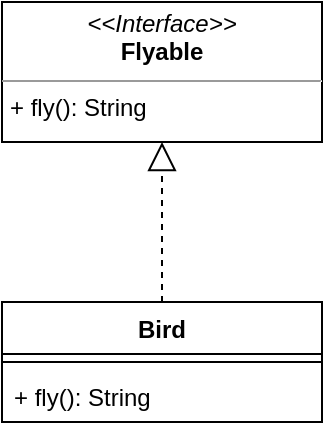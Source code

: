 <mxfile>
    <diagram id="NsHTWfukbhEVUvkgvDW2" name="Bird_1">
        <mxGraphModel dx="575" dy="322" grid="1" gridSize="10" guides="1" tooltips="1" connect="1" arrows="1" fold="1" page="1" pageScale="1" pageWidth="827" pageHeight="1169" math="0" shadow="0">
            <root>
                <mxCell id="0"/>
                <mxCell id="1" parent="0"/>
                <mxCell id="2" value="Bird" style="swimlane;fontStyle=1;align=center;verticalAlign=top;childLayout=stackLayout;horizontal=1;startSize=26;horizontalStack=0;resizeParent=1;resizeParentMax=0;resizeLast=0;collapsible=1;marginBottom=0;" parent="1" vertex="1">
                    <mxGeometry x="400" y="200" width="160" height="60" as="geometry"/>
                </mxCell>
                <mxCell id="4" value="" style="line;strokeWidth=1;fillColor=none;align=left;verticalAlign=middle;spacingTop=-1;spacingLeft=3;spacingRight=3;rotatable=0;labelPosition=right;points=[];portConstraint=eastwest;" parent="2" vertex="1">
                    <mxGeometry y="26" width="160" height="8" as="geometry"/>
                </mxCell>
                <mxCell id="5" value="+ fly(): String" style="text;strokeColor=none;fillColor=none;align=left;verticalAlign=top;spacingLeft=4;spacingRight=4;overflow=hidden;rotatable=0;points=[[0,0.5],[1,0.5]];portConstraint=eastwest;" parent="2" vertex="1">
                    <mxGeometry y="34" width="160" height="26" as="geometry"/>
                </mxCell>
                <mxCell id="6" value="&lt;p style=&quot;margin: 0px ; margin-top: 4px ; text-align: center&quot;&gt;&lt;i&gt;&amp;lt;&amp;lt;Interface&amp;gt;&amp;gt;&lt;/i&gt;&lt;br&gt;&lt;b&gt;Flyable&lt;/b&gt;&lt;/p&gt;&lt;hr size=&quot;1&quot;&gt;&lt;p style=&quot;margin: 0px ; margin-left: 4px&quot;&gt;+ fly(): String&lt;br&gt;&lt;br&gt;&lt;/p&gt;" style="verticalAlign=top;align=left;overflow=fill;fontSize=12;fontFamily=Helvetica;html=1;" parent="1" vertex="1">
                    <mxGeometry x="400" y="50" width="160" height="70" as="geometry"/>
                </mxCell>
                <mxCell id="7" value="" style="endArrow=block;dashed=1;endFill=0;endSize=12;html=1;exitX=0.5;exitY=0;exitDx=0;exitDy=0;entryX=0.5;entryY=1;entryDx=0;entryDy=0;" parent="1" source="2" target="6" edge="1">
                    <mxGeometry width="160" relative="1" as="geometry">
                        <mxPoint x="470" y="160" as="sourcePoint"/>
                        <mxPoint x="630" y="160" as="targetPoint"/>
                    </mxGeometry>
                </mxCell>
            </root>
        </mxGraphModel>
    </diagram>
    <diagram name="Bird_2" id="KFa1Vl0rteYsN55WDy4o">
        <mxGraphModel dx="719" dy="403" grid="1" gridSize="10" guides="1" tooltips="1" connect="1" arrows="1" fold="1" page="1" pageScale="1" pageWidth="827" pageHeight="1169" math="0" shadow="0">
            <root>
                <mxCell id="-5oFq-kEIDPWLZI1nV-x-0"/>
                <mxCell id="-5oFq-kEIDPWLZI1nV-x-1" parent="-5oFq-kEIDPWLZI1nV-x-0"/>
                <mxCell id="-5oFq-kEIDPWLZI1nV-x-2" value="Bird" style="swimlane;fontStyle=1;align=center;verticalAlign=top;childLayout=stackLayout;horizontal=1;startSize=26;horizontalStack=0;resizeParent=1;resizeParentMax=0;resizeLast=0;collapsible=1;marginBottom=0;" parent="-5oFq-kEIDPWLZI1nV-x-1" vertex="1">
                    <mxGeometry x="500" y="200" width="160" height="90" as="geometry"/>
                </mxCell>
                <mxCell id="-5oFq-kEIDPWLZI1nV-x-3" value="" style="line;strokeWidth=1;fillColor=none;align=left;verticalAlign=middle;spacingTop=-1;spacingLeft=3;spacingRight=3;rotatable=0;labelPosition=right;points=[];portConstraint=eastwest;" parent="-5oFq-kEIDPWLZI1nV-x-2" vertex="1">
                    <mxGeometry y="26" width="160" height="8" as="geometry"/>
                </mxCell>
                <mxCell id="-5oFq-kEIDPWLZI1nV-x-4" value="+ fly(): String" style="text;strokeColor=none;fillColor=none;align=left;verticalAlign=top;spacingLeft=4;spacingRight=4;overflow=hidden;rotatable=0;points=[[0,0.5],[1,0.5]];portConstraint=eastwest;" parent="-5oFq-kEIDPWLZI1nV-x-2" vertex="1">
                    <mxGeometry y="34" width="160" height="26" as="geometry"/>
                </mxCell>
                <mxCell id="rm76w1YLQDZp1AHU1cBK-1" value="+ hasFeathers(): String" style="text;strokeColor=none;fillColor=none;align=left;verticalAlign=top;spacingLeft=4;spacingRight=4;overflow=hidden;rotatable=0;points=[[0,0.5],[1,0.5]];portConstraint=eastwest;" parent="-5oFq-kEIDPWLZI1nV-x-2" vertex="1">
                    <mxGeometry y="60" width="160" height="30" as="geometry"/>
                </mxCell>
                <mxCell id="-5oFq-kEIDPWLZI1nV-x-5" value="&lt;p style=&quot;margin: 0px ; margin-top: 4px ; text-align: center&quot;&gt;&lt;i&gt;&amp;lt;&amp;lt;Interface&amp;gt;&amp;gt;&lt;/i&gt;&lt;br&gt;&lt;b&gt;Flyable&lt;/b&gt;&lt;/p&gt;&lt;hr size=&quot;1&quot;&gt;&lt;p style=&quot;margin: 0px ; margin-left: 4px&quot;&gt;+ fly(): String&lt;br&gt;&lt;br&gt;&lt;/p&gt;" style="verticalAlign=top;align=left;overflow=fill;fontSize=12;fontFamily=Helvetica;html=1;" parent="-5oFq-kEIDPWLZI1nV-x-1" vertex="1">
                    <mxGeometry x="400" y="50" width="160" height="70" as="geometry"/>
                </mxCell>
                <mxCell id="-5oFq-kEIDPWLZI1nV-x-6" value="" style="endArrow=block;dashed=1;endFill=0;endSize=12;html=1;exitX=0.5;exitY=0;exitDx=0;exitDy=0;entryX=0.5;entryY=1;entryDx=0;entryDy=0;" parent="-5oFq-kEIDPWLZI1nV-x-1" source="-5oFq-kEIDPWLZI1nV-x-2" target="-5oFq-kEIDPWLZI1nV-x-5" edge="1">
                    <mxGeometry width="160" relative="1" as="geometry">
                        <mxPoint x="470" y="160" as="sourcePoint"/>
                        <mxPoint x="630" y="160" as="targetPoint"/>
                    </mxGeometry>
                </mxCell>
                <mxCell id="rm76w1YLQDZp1AHU1cBK-0" value="&lt;p style=&quot;margin: 0px ; margin-top: 4px ; text-align: center&quot;&gt;&lt;i&gt;&amp;lt;&amp;lt;Interface&amp;gt;&amp;gt;&lt;/i&gt;&lt;br&gt;&lt;b&gt;IFeathers&lt;/b&gt;&lt;/p&gt;&lt;hr size=&quot;1&quot;&gt;&lt;p style=&quot;margin: 0px ; margin-left: 4px&quot;&gt;+ hasFeathers(): String&lt;br&gt;&lt;br&gt;&lt;/p&gt;" style="verticalAlign=top;align=left;overflow=fill;fontSize=12;fontFamily=Helvetica;html=1;" parent="-5oFq-kEIDPWLZI1nV-x-1" vertex="1">
                    <mxGeometry x="590" y="50" width="160" height="70" as="geometry"/>
                </mxCell>
                <mxCell id="rm76w1YLQDZp1AHU1cBK-2" value="" style="endArrow=block;dashed=1;endFill=0;endSize=12;html=1;exitX=0.5;exitY=0;exitDx=0;exitDy=0;entryX=0.5;entryY=1;entryDx=0;entryDy=0;" parent="-5oFq-kEIDPWLZI1nV-x-1" source="-5oFq-kEIDPWLZI1nV-x-2" target="rm76w1YLQDZp1AHU1cBK-0" edge="1">
                    <mxGeometry width="160" relative="1" as="geometry">
                        <mxPoint x="490" y="200" as="sourcePoint"/>
                        <mxPoint x="490" y="130" as="targetPoint"/>
                    </mxGeometry>
                </mxCell>
            </root>
        </mxGraphModel>
    </diagram>
</mxfile>